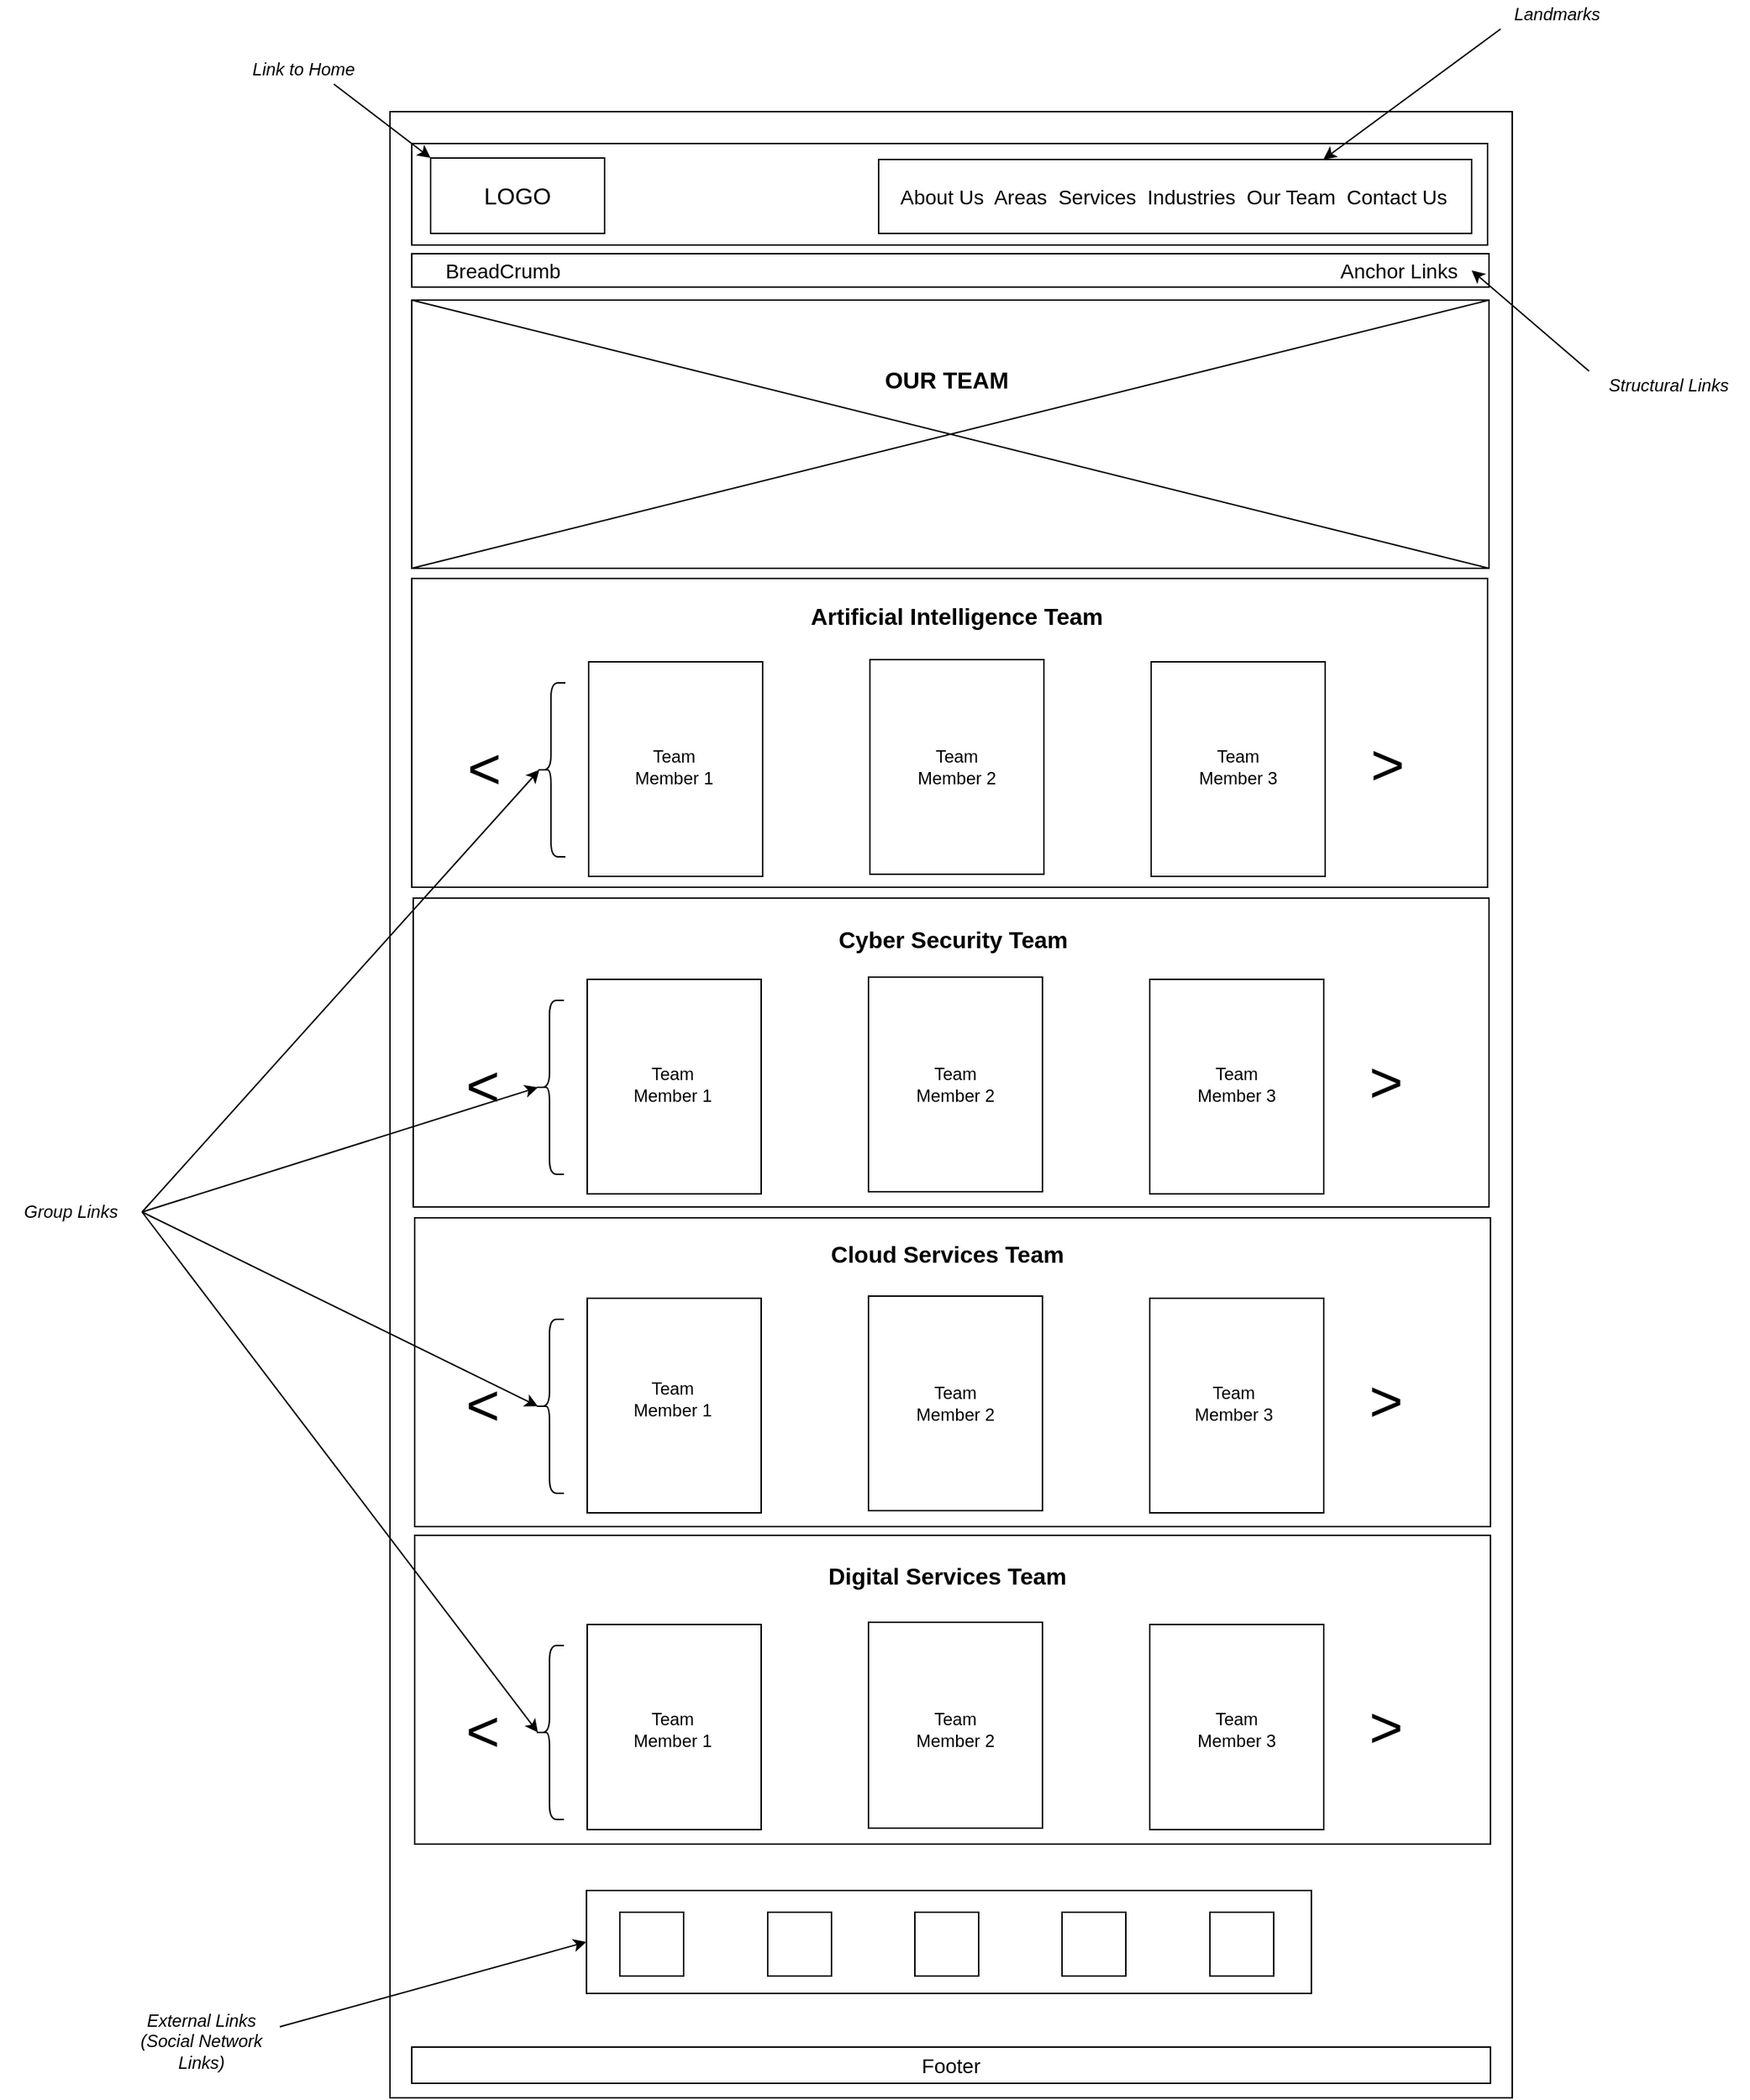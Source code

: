 <mxfile version="14.8.5" type="device"><diagram name="Page-1" id="03018318-947c-dd8e-b7a3-06fadd420f32"><mxGraphModel dx="1750" dy="1097" grid="0" gridSize="10" guides="1" tooltips="1" connect="1" arrows="1" fold="1" page="0" pageScale="1" pageWidth="1100" pageHeight="850" background="none" math="0" shadow="0"><root><mxCell id="0"/><mxCell id="1" parent="0"/><mxCell id="CYJnyLpGrIlCyg3LrzTW-3" value="" style="rounded=0;whiteSpace=wrap;html=1;fillColor=none;" parent="1" vertex="1"><mxGeometry x="70" y="-75" width="774" height="1370" as="geometry"/></mxCell><mxCell id="CYJnyLpGrIlCyg3LrzTW-4" value="" style="rounded=0;whiteSpace=wrap;html=1;fillColor=none;" parent="1" vertex="1"><mxGeometry x="85" y="-53" width="742" height="70" as="geometry"/></mxCell><mxCell id="CYJnyLpGrIlCyg3LrzTW-6" value="&lt;font style=&quot;font-size: 16px&quot;&gt;LOGO&lt;/font&gt;" style="rounded=0;whiteSpace=wrap;html=1;fillColor=none;" parent="1" vertex="1"><mxGeometry x="98" y="-43" width="120" height="52" as="geometry"/></mxCell><mxCell id="CYJnyLpGrIlCyg3LrzTW-14" value="" style="rounded=0;whiteSpace=wrap;html=1;strokeColor=#000000;fillColor=none;" parent="1" vertex="1"><mxGeometry x="407" y="-42" width="409" height="51" as="geometry"/></mxCell><mxCell id="CYJnyLpGrIlCyg3LrzTW-16" value="&lt;i&gt;Landmarks&lt;/i&gt;" style="text;html=1;strokeColor=none;fillColor=none;align=center;verticalAlign=middle;whiteSpace=wrap;rounded=0;" parent="1" vertex="1"><mxGeometry x="836" y="-152" width="78" height="20" as="geometry"/></mxCell><mxCell id="CYJnyLpGrIlCyg3LrzTW-18" value="" style="endArrow=classic;html=1;entryX=0.75;entryY=0;entryDx=0;entryDy=0;exitX=0;exitY=1;exitDx=0;exitDy=0;" parent="1" source="CYJnyLpGrIlCyg3LrzTW-16" target="CYJnyLpGrIlCyg3LrzTW-14" edge="1"><mxGeometry width="50" height="50" relative="1" as="geometry"><mxPoint x="879" y="-68" as="sourcePoint"/><mxPoint x="929" y="-118" as="targetPoint"/></mxGeometry></mxCell><mxCell id="CYJnyLpGrIlCyg3LrzTW-19" value="" style="endArrow=classic;html=1;entryX=0;entryY=0;entryDx=0;entryDy=0;exitX=0.75;exitY=1;exitDx=0;exitDy=0;" parent="1" source="CYJnyLpGrIlCyg3LrzTW-20" target="CYJnyLpGrIlCyg3LrzTW-6" edge="1"><mxGeometry width="50" height="50" relative="1" as="geometry"><mxPoint x="18" y="-91.0" as="sourcePoint"/><mxPoint x="68" y="-141" as="targetPoint"/></mxGeometry></mxCell><mxCell id="CYJnyLpGrIlCyg3LrzTW-20" value="&lt;i&gt;Link to Home&lt;/i&gt;" style="text;html=1;strokeColor=none;fillColor=none;align=center;verticalAlign=middle;whiteSpace=wrap;rounded=0;" parent="1" vertex="1"><mxGeometry x="-31" y="-114" width="83" height="20" as="geometry"/></mxCell><mxCell id="CYJnyLpGrIlCyg3LrzTW-21" value="" style="rounded=0;whiteSpace=wrap;html=1;fillColor=none;strokeColor=#000000;" parent="1" vertex="1"><mxGeometry x="85" y="23" width="743" height="23" as="geometry"/></mxCell><mxCell id="CYJnyLpGrIlCyg3LrzTW-25" value="" style="rounded=0;whiteSpace=wrap;html=1;fillColor=none;strokeColor=#000000;" parent="1" vertex="1"><mxGeometry x="85" y="55" width="743" height="185" as="geometry"/></mxCell><mxCell id="CYJnyLpGrIlCyg3LrzTW-27" value="" style="endArrow=none;html=1;entryX=0;entryY=0;entryDx=0;entryDy=0;exitX=1;exitY=1;exitDx=0;exitDy=0;" parent="1" source="CYJnyLpGrIlCyg3LrzTW-25" target="CYJnyLpGrIlCyg3LrzTW-25" edge="1"><mxGeometry width="50" height="50" relative="1" as="geometry"><mxPoint x="494" y="106" as="sourcePoint"/><mxPoint x="544" y="56" as="targetPoint"/></mxGeometry></mxCell><mxCell id="CYJnyLpGrIlCyg3LrzTW-28" value="" style="endArrow=none;html=1;entryX=1;entryY=0;entryDx=0;entryDy=0;exitX=0;exitY=1;exitDx=0;exitDy=0;" parent="1" source="CYJnyLpGrIlCyg3LrzTW-25" target="CYJnyLpGrIlCyg3LrzTW-25" edge="1"><mxGeometry width="50" height="50" relative="1" as="geometry"><mxPoint x="494" y="106" as="sourcePoint"/><mxPoint x="544" y="56" as="targetPoint"/></mxGeometry></mxCell><mxCell id="CYJnyLpGrIlCyg3LrzTW-29" value="&lt;b&gt;&lt;font style=&quot;font-size: 16px&quot;&gt;OUR TEAM&lt;br&gt;&lt;/font&gt;&lt;/b&gt;" style="text;html=1;strokeColor=none;fillColor=none;align=center;verticalAlign=middle;whiteSpace=wrap;rounded=0;" parent="1" vertex="1"><mxGeometry x="392" y="100" width="124" height="20" as="geometry"/></mxCell><mxCell id="CYJnyLpGrIlCyg3LrzTW-36" value="" style="rounded=0;whiteSpace=wrap;html=1;fillColor=none;strokeColor=#000000;" parent="1" vertex="1"><mxGeometry x="85" y="247" width="742" height="213" as="geometry"/></mxCell><mxCell id="CYJnyLpGrIlCyg3LrzTW-37" value="" style="rounded=0;whiteSpace=wrap;html=1;fillColor=none;strokeColor=#000000;" parent="1" vertex="1"><mxGeometry x="207" y="304.5" width="120" height="148" as="geometry"/></mxCell><mxCell id="CYJnyLpGrIlCyg3LrzTW-38" value="" style="rounded=0;whiteSpace=wrap;html=1;fillColor=none;strokeColor=#000000;" parent="1" vertex="1"><mxGeometry x="401" y="303" width="120" height="148" as="geometry"/></mxCell><mxCell id="CYJnyLpGrIlCyg3LrzTW-39" value="" style="rounded=0;whiteSpace=wrap;html=1;fillColor=none;strokeColor=#000000;" parent="1" vertex="1"><mxGeometry x="595" y="304.5" width="120" height="148" as="geometry"/></mxCell><mxCell id="CYJnyLpGrIlCyg3LrzTW-41" value="&lt;font style=&quot;font-size: 40px&quot;&gt;&amp;lt;&lt;/font&gt;" style="text;html=1;strokeColor=none;fillColor=none;align=center;verticalAlign=middle;whiteSpace=wrap;rounded=0;" parent="1" vertex="1"><mxGeometry x="115" y="354.5" width="40" height="45" as="geometry"/></mxCell><mxCell id="CYJnyLpGrIlCyg3LrzTW-42" value="&lt;font style=&quot;font-size: 40px&quot;&gt;&amp;lt;&lt;/font&gt;" style="text;html=1;strokeColor=none;fillColor=none;align=center;verticalAlign=middle;whiteSpace=wrap;rounded=0;rotation=-180;" parent="1" vertex="1"><mxGeometry x="738" y="356" width="40" height="45" as="geometry"/></mxCell><mxCell id="CYJnyLpGrIlCyg3LrzTW-43" value="Team Member 1" style="text;html=1;strokeColor=none;fillColor=none;align=center;verticalAlign=middle;whiteSpace=wrap;rounded=0;" parent="1" vertex="1"><mxGeometry x="233" y="367" width="66" height="20" as="geometry"/></mxCell><mxCell id="CYJnyLpGrIlCyg3LrzTW-45" value="Team Member 2" style="text;html=1;strokeColor=none;fillColor=none;align=center;verticalAlign=middle;whiteSpace=wrap;rounded=0;" parent="1" vertex="1"><mxGeometry x="428" y="367" width="66" height="20" as="geometry"/></mxCell><mxCell id="CYJnyLpGrIlCyg3LrzTW-46" value="Team Member 3" style="text;html=1;strokeColor=none;fillColor=none;align=center;verticalAlign=middle;whiteSpace=wrap;rounded=0;" parent="1" vertex="1"><mxGeometry x="622" y="367" width="66" height="20" as="geometry"/></mxCell><mxCell id="CYJnyLpGrIlCyg3LrzTW-68" value="&lt;font style=&quot;font-size: 14px&quot;&gt;Footer&lt;/font&gt;" style="rounded=0;whiteSpace=wrap;html=1;strokeColor=#000000;fillColor=none;" parent="1" vertex="1"><mxGeometry x="85" y="1260" width="744" height="25" as="geometry"/></mxCell><mxCell id="CYJnyLpGrIlCyg3LrzTW-78" value="" style="shape=curlyBracket;whiteSpace=wrap;html=1;rounded=1;strokeColor=#000000;fillColor=none;" parent="1" vertex="1"><mxGeometry x="171" y="319" width="20" height="120" as="geometry"/></mxCell><mxCell id="CYJnyLpGrIlCyg3LrzTW-81" value="&lt;i&gt;Group Links&lt;/i&gt;" style="text;html=1;strokeColor=none;fillColor=none;align=center;verticalAlign=middle;whiteSpace=wrap;rounded=0;" parent="1" vertex="1"><mxGeometry x="-199" y="674" width="98" height="20" as="geometry"/></mxCell><mxCell id="kOy9L7OWamc_yqXSB0sL-1" value="&lt;b&gt;&lt;font style=&quot;font-size: 16px&quot;&gt;Artificial Intelligence Team&lt;/font&gt;&lt;/b&gt;" style="text;html=1;strokeColor=none;fillColor=none;align=center;verticalAlign=middle;whiteSpace=wrap;rounded=0;" parent="1" vertex="1"><mxGeometry x="350" y="263" width="222" height="20" as="geometry"/></mxCell><mxCell id="kOy9L7OWamc_yqXSB0sL-4" value="" style="rounded=0;whiteSpace=wrap;html=1;fillColor=none;strokeColor=#000000;" parent="1" vertex="1"><mxGeometry x="86" y="467.5" width="742" height="213" as="geometry"/></mxCell><mxCell id="kOy9L7OWamc_yqXSB0sL-5" value="" style="rounded=0;whiteSpace=wrap;html=1;fillColor=none;strokeColor=#000000;" parent="1" vertex="1"><mxGeometry x="206" y="523.5" width="120" height="148" as="geometry"/></mxCell><mxCell id="kOy9L7OWamc_yqXSB0sL-6" value="" style="rounded=0;whiteSpace=wrap;html=1;fillColor=none;strokeColor=#000000;" parent="1" vertex="1"><mxGeometry x="400" y="522" width="120" height="148" as="geometry"/></mxCell><mxCell id="kOy9L7OWamc_yqXSB0sL-7" value="" style="rounded=0;whiteSpace=wrap;html=1;fillColor=none;strokeColor=#000000;" parent="1" vertex="1"><mxGeometry x="594" y="523.5" width="120" height="148" as="geometry"/></mxCell><mxCell id="kOy9L7OWamc_yqXSB0sL-8" value="&lt;font style=&quot;font-size: 40px&quot;&gt;&amp;lt;&lt;/font&gt;" style="text;html=1;strokeColor=none;fillColor=none;align=center;verticalAlign=middle;whiteSpace=wrap;rounded=0;" parent="1" vertex="1"><mxGeometry x="114" y="573.5" width="40" height="45" as="geometry"/></mxCell><mxCell id="kOy9L7OWamc_yqXSB0sL-9" value="&lt;font style=&quot;font-size: 40px&quot;&gt;&amp;lt;&lt;/font&gt;" style="text;html=1;strokeColor=none;fillColor=none;align=center;verticalAlign=middle;whiteSpace=wrap;rounded=0;rotation=-180;" parent="1" vertex="1"><mxGeometry x="737" y="575" width="40" height="45" as="geometry"/></mxCell><mxCell id="kOy9L7OWamc_yqXSB0sL-10" value="Team Member 1" style="text;html=1;strokeColor=none;fillColor=none;align=center;verticalAlign=middle;whiteSpace=wrap;rounded=0;" parent="1" vertex="1"><mxGeometry x="232" y="586" width="66" height="20" as="geometry"/></mxCell><mxCell id="kOy9L7OWamc_yqXSB0sL-11" value="Team Member 2" style="text;html=1;strokeColor=none;fillColor=none;align=center;verticalAlign=middle;whiteSpace=wrap;rounded=0;" parent="1" vertex="1"><mxGeometry x="427" y="586" width="66" height="20" as="geometry"/></mxCell><mxCell id="kOy9L7OWamc_yqXSB0sL-12" value="Team Member 3" style="text;html=1;strokeColor=none;fillColor=none;align=center;verticalAlign=middle;whiteSpace=wrap;rounded=0;" parent="1" vertex="1"><mxGeometry x="621" y="586" width="66" height="20" as="geometry"/></mxCell><mxCell id="kOy9L7OWamc_yqXSB0sL-13" value="" style="shape=curlyBracket;whiteSpace=wrap;html=1;rounded=1;strokeColor=#000000;fillColor=none;" parent="1" vertex="1"><mxGeometry x="170" y="538" width="20" height="120" as="geometry"/></mxCell><mxCell id="kOy9L7OWamc_yqXSB0sL-14" value="&lt;font size=&quot;1&quot;&gt;&lt;b style=&quot;font-size: 16px&quot;&gt;Cyber Security Team&lt;/b&gt;&lt;/font&gt;" style="text;html=1;strokeColor=none;fillColor=none;align=center;verticalAlign=middle;whiteSpace=wrap;rounded=0;" parent="1" vertex="1"><mxGeometry x="373" y="486" width="171" height="20" as="geometry"/></mxCell><mxCell id="kOy9L7OWamc_yqXSB0sL-15" value="" style="rounded=0;whiteSpace=wrap;html=1;fillColor=none;strokeColor=#000000;" parent="1" vertex="1"><mxGeometry x="87" y="688" width="742" height="213" as="geometry"/></mxCell><mxCell id="kOy9L7OWamc_yqXSB0sL-16" value="" style="rounded=0;whiteSpace=wrap;html=1;fillColor=none;strokeColor=#000000;" parent="1" vertex="1"><mxGeometry x="206" y="743.5" width="120" height="148" as="geometry"/></mxCell><mxCell id="kOy9L7OWamc_yqXSB0sL-17" value="" style="rounded=0;whiteSpace=wrap;html=1;fillColor=none;strokeColor=#000000;" parent="1" vertex="1"><mxGeometry x="400" y="742" width="120" height="148" as="geometry"/></mxCell><mxCell id="kOy9L7OWamc_yqXSB0sL-18" value="" style="rounded=0;whiteSpace=wrap;html=1;fillColor=none;strokeColor=#000000;" parent="1" vertex="1"><mxGeometry x="594" y="743.5" width="120" height="148" as="geometry"/></mxCell><mxCell id="kOy9L7OWamc_yqXSB0sL-19" value="&lt;font style=&quot;font-size: 40px&quot;&gt;&amp;lt;&lt;/font&gt;" style="text;html=1;strokeColor=none;fillColor=none;align=center;verticalAlign=middle;whiteSpace=wrap;rounded=0;" parent="1" vertex="1"><mxGeometry x="114" y="793.5" width="40" height="45" as="geometry"/></mxCell><mxCell id="kOy9L7OWamc_yqXSB0sL-20" value="&lt;font style=&quot;font-size: 40px&quot;&gt;&amp;lt;&lt;/font&gt;" style="text;html=1;strokeColor=none;fillColor=none;align=center;verticalAlign=middle;whiteSpace=wrap;rounded=0;rotation=-180;" parent="1" vertex="1"><mxGeometry x="737" y="795" width="40" height="45" as="geometry"/></mxCell><mxCell id="kOy9L7OWamc_yqXSB0sL-21" value="Team Member 1" style="text;html=1;strokeColor=none;fillColor=none;align=center;verticalAlign=middle;whiteSpace=wrap;rounded=0;" parent="1" vertex="1"><mxGeometry x="227" y="803" width="76" height="20" as="geometry"/></mxCell><mxCell id="kOy9L7OWamc_yqXSB0sL-22" value="Team Member 2" style="text;html=1;strokeColor=none;fillColor=none;align=center;verticalAlign=middle;whiteSpace=wrap;rounded=0;" parent="1" vertex="1"><mxGeometry x="422" y="806" width="76" height="20" as="geometry"/></mxCell><mxCell id="kOy9L7OWamc_yqXSB0sL-23" value="Team Member 3" style="text;html=1;strokeColor=none;fillColor=none;align=center;verticalAlign=middle;whiteSpace=wrap;rounded=0;" parent="1" vertex="1"><mxGeometry x="614" y="806" width="76" height="20" as="geometry"/></mxCell><mxCell id="kOy9L7OWamc_yqXSB0sL-24" value="" style="shape=curlyBracket;whiteSpace=wrap;html=1;rounded=1;strokeColor=#000000;fillColor=none;" parent="1" vertex="1"><mxGeometry x="170" y="758" width="20" height="120" as="geometry"/></mxCell><mxCell id="4IrFcEppVNAU4fLBlsSF-2" value="" style="rounded=0;whiteSpace=wrap;html=1;fillColor=none;strokeColor=#000000;" parent="1" vertex="1"><mxGeometry x="87" y="907" width="742" height="213" as="geometry"/></mxCell><mxCell id="4IrFcEppVNAU4fLBlsSF-3" value="" style="rounded=0;whiteSpace=wrap;html=1;fillColor=none;strokeColor=#000000;" parent="1" vertex="1"><mxGeometry x="206" y="968.5" width="120" height="141.5" as="geometry"/></mxCell><mxCell id="4IrFcEppVNAU4fLBlsSF-4" value="" style="rounded=0;whiteSpace=wrap;html=1;fillColor=none;strokeColor=#000000;" parent="1" vertex="1"><mxGeometry x="400" y="967" width="120" height="142" as="geometry"/></mxCell><mxCell id="4IrFcEppVNAU4fLBlsSF-5" value="" style="rounded=0;whiteSpace=wrap;html=1;fillColor=none;strokeColor=#000000;" parent="1" vertex="1"><mxGeometry x="594" y="968.5" width="120" height="141.5" as="geometry"/></mxCell><mxCell id="4IrFcEppVNAU4fLBlsSF-6" value="&lt;font style=&quot;font-size: 40px&quot;&gt;&amp;lt;&lt;/font&gt;" style="text;html=1;strokeColor=none;fillColor=none;align=center;verticalAlign=middle;whiteSpace=wrap;rounded=0;" parent="1" vertex="1"><mxGeometry x="114" y="1018.5" width="40" height="45" as="geometry"/></mxCell><mxCell id="4IrFcEppVNAU4fLBlsSF-7" value="&lt;font style=&quot;font-size: 40px&quot;&gt;&amp;lt;&lt;/font&gt;" style="text;html=1;strokeColor=none;fillColor=none;align=center;verticalAlign=middle;whiteSpace=wrap;rounded=0;rotation=-180;" parent="1" vertex="1"><mxGeometry x="737" y="1020" width="40" height="45" as="geometry"/></mxCell><mxCell id="4IrFcEppVNAU4fLBlsSF-8" value="Team Member 1" style="text;html=1;strokeColor=none;fillColor=none;align=center;verticalAlign=middle;whiteSpace=wrap;rounded=0;" parent="1" vertex="1"><mxGeometry x="232" y="1031" width="66" height="20" as="geometry"/></mxCell><mxCell id="4IrFcEppVNAU4fLBlsSF-9" value="Team Member 2" style="text;html=1;strokeColor=none;fillColor=none;align=center;verticalAlign=middle;whiteSpace=wrap;rounded=0;" parent="1" vertex="1"><mxGeometry x="427" y="1031" width="66" height="20" as="geometry"/></mxCell><mxCell id="4IrFcEppVNAU4fLBlsSF-10" value="Team Member 3" style="text;html=1;strokeColor=none;fillColor=none;align=center;verticalAlign=middle;whiteSpace=wrap;rounded=0;" parent="1" vertex="1"><mxGeometry x="621" y="1031" width="66" height="20" as="geometry"/></mxCell><mxCell id="4IrFcEppVNAU4fLBlsSF-11" value="" style="shape=curlyBracket;whiteSpace=wrap;html=1;rounded=1;strokeColor=#000000;fillColor=none;" parent="1" vertex="1"><mxGeometry x="170" y="983" width="20" height="120" as="geometry"/></mxCell><mxCell id="4IrFcEppVNAU4fLBlsSF-13" value="&lt;font size=&quot;1&quot;&gt;&lt;b style=&quot;font-size: 16px&quot;&gt;Cloud Services Team&lt;/b&gt;&lt;/font&gt;" style="text;html=1;strokeColor=none;fillColor=none;align=center;verticalAlign=middle;whiteSpace=wrap;rounded=0;" parent="1" vertex="1"><mxGeometry x="368.5" y="703" width="171" height="20" as="geometry"/></mxCell><mxCell id="4IrFcEppVNAU4fLBlsSF-14" value="&lt;font size=&quot;1&quot;&gt;&lt;b style=&quot;font-size: 16px&quot;&gt;Digital Services Team&lt;/b&gt;&lt;/font&gt;" style="text;html=1;strokeColor=none;fillColor=none;align=center;verticalAlign=middle;whiteSpace=wrap;rounded=0;" parent="1" vertex="1"><mxGeometry x="368.5" y="925" width="171" height="20" as="geometry"/></mxCell><mxCell id="4IrFcEppVNAU4fLBlsSF-15" value="" style="endArrow=classic;html=1;exitX=1;exitY=0.5;exitDx=0;exitDy=0;entryX=0.1;entryY=0.5;entryDx=0;entryDy=0;entryPerimeter=0;" parent="1" source="CYJnyLpGrIlCyg3LrzTW-81" target="CYJnyLpGrIlCyg3LrzTW-78" edge="1"><mxGeometry width="50" height="50" relative="1" as="geometry"><mxPoint x="-112" y="852" as="sourcePoint"/><mxPoint x="-188" y="685" as="targetPoint"/></mxGeometry></mxCell><mxCell id="4IrFcEppVNAU4fLBlsSF-16" value="" style="endArrow=classic;html=1;exitX=1;exitY=0.5;exitDx=0;exitDy=0;entryX=0.1;entryY=0.5;entryDx=0;entryDy=0;entryPerimeter=0;" parent="1" source="CYJnyLpGrIlCyg3LrzTW-81" target="kOy9L7OWamc_yqXSB0sL-13" edge="1"><mxGeometry width="50" height="50" relative="1" as="geometry"><mxPoint x="-75" y="929" as="sourcePoint"/><mxPoint x="-25" y="879" as="targetPoint"/></mxGeometry></mxCell><mxCell id="4IrFcEppVNAU4fLBlsSF-17" value="" style="endArrow=classic;html=1;exitX=1;exitY=0.5;exitDx=0;exitDy=0;entryX=0.1;entryY=0.5;entryDx=0;entryDy=0;entryPerimeter=0;" parent="1" source="CYJnyLpGrIlCyg3LrzTW-81" target="kOy9L7OWamc_yqXSB0sL-24" edge="1"><mxGeometry width="50" height="50" relative="1" as="geometry"><mxPoint x="-80" y="793" as="sourcePoint"/><mxPoint x="-30" y="743" as="targetPoint"/></mxGeometry></mxCell><mxCell id="4IrFcEppVNAU4fLBlsSF-18" value="" style="endArrow=classic;html=1;exitX=1;exitY=0.5;exitDx=0;exitDy=0;entryX=0.1;entryY=0.5;entryDx=0;entryDy=0;entryPerimeter=0;" parent="1" source="CYJnyLpGrIlCyg3LrzTW-81" target="4IrFcEppVNAU4fLBlsSF-11" edge="1"><mxGeometry width="50" height="50" relative="1" as="geometry"><mxPoint x="-93" y="708" as="sourcePoint"/><mxPoint x="-53" y="786" as="targetPoint"/></mxGeometry></mxCell><mxCell id="3wt-GhTLmmk9Ybt2_tKK-1" value="&lt;font style=&quot;font-size: 14px&quot;&gt;About Us&amp;nbsp; Areas&amp;nbsp; Services&amp;nbsp; Industries&amp;nbsp; &lt;/font&gt;&lt;font style=&quot;font-size: 14px&quot;&gt;Our Team&amp;nbsp; Contact Us&lt;/font&gt;" style="text;html=1;strokeColor=none;fillColor=none;align=left;verticalAlign=middle;whiteSpace=wrap;rounded=0;" parent="1" vertex="1"><mxGeometry x="420" y="-26.5" width="382" height="20" as="geometry"/></mxCell><mxCell id="3wt-GhTLmmk9Ybt2_tKK-2" value="&lt;font style=&quot;font-size: 14px&quot;&gt;Anchor Links&lt;/font&gt;" style="text;html=1;strokeColor=none;fillColor=none;align=center;verticalAlign=middle;whiteSpace=wrap;rounded=0;" parent="1" vertex="1"><mxGeometry x="716" y="26.5" width="100" height="16" as="geometry"/></mxCell><mxCell id="3wt-GhTLmmk9Ybt2_tKK-3" value="&lt;i&gt;Structural Links&lt;/i&gt;" style="text;html=1;strokeColor=none;fillColor=none;align=center;verticalAlign=middle;whiteSpace=wrap;rounded=0;" parent="1" vertex="1"><mxGeometry x="897" y="104" width="110" height="20" as="geometry"/></mxCell><mxCell id="3wt-GhTLmmk9Ybt2_tKK-4" value="" style="endArrow=classic;html=1;entryX=1;entryY=0.5;entryDx=0;entryDy=0;exitX=0;exitY=0;exitDx=0;exitDy=0;" parent="1" source="3wt-GhTLmmk9Ybt2_tKK-3" target="3wt-GhTLmmk9Ybt2_tKK-2" edge="1"><mxGeometry width="50" height="50" relative="1" as="geometry"><mxPoint x="-22" y="32.0" as="sourcePoint"/><mxPoint x="28" y="-18" as="targetPoint"/></mxGeometry></mxCell><mxCell id="3wt-GhTLmmk9Ybt2_tKK-5" value="&lt;font style=&quot;font-size: 14px&quot;&gt;BreadCrumb&lt;/font&gt;" style="text;html=1;strokeColor=none;fillColor=none;align=center;verticalAlign=middle;whiteSpace=wrap;rounded=0;" parent="1" vertex="1"><mxGeometry x="98" y="26.5" width="100" height="16" as="geometry"/></mxCell><mxCell id="q_gnXBSMnVgztSsErUtl-1" value="&lt;i&gt;External Links (Social Network Links)&lt;/i&gt;" style="text;html=1;strokeColor=none;fillColor=none;align=center;verticalAlign=middle;whiteSpace=wrap;rounded=0;" vertex="1" parent="1"><mxGeometry x="-114" y="1246" width="108" height="20" as="geometry"/></mxCell><mxCell id="q_gnXBSMnVgztSsErUtl-2" value="" style="whiteSpace=wrap;html=1;aspect=fixed;" vertex="1" parent="1"><mxGeometry x="228.5" y="1167" width="44" height="44" as="geometry"/></mxCell><mxCell id="q_gnXBSMnVgztSsErUtl-3" value="" style="whiteSpace=wrap;html=1;aspect=fixed;" vertex="1" parent="1"><mxGeometry x="432" y="1167" width="44" height="44" as="geometry"/></mxCell><mxCell id="q_gnXBSMnVgztSsErUtl-4" value="" style="whiteSpace=wrap;html=1;aspect=fixed;" vertex="1" parent="1"><mxGeometry x="533.5" y="1167" width="44" height="44" as="geometry"/></mxCell><mxCell id="q_gnXBSMnVgztSsErUtl-5" value="" style="whiteSpace=wrap;html=1;aspect=fixed;" vertex="1" parent="1"><mxGeometry x="330.5" y="1167" width="44" height="44" as="geometry"/></mxCell><mxCell id="q_gnXBSMnVgztSsErUtl-6" value="" style="whiteSpace=wrap;html=1;aspect=fixed;" vertex="1" parent="1"><mxGeometry x="635.5" y="1167" width="44" height="44" as="geometry"/></mxCell><mxCell id="q_gnXBSMnVgztSsErUtl-7" value="" style="rounded=0;whiteSpace=wrap;html=1;fillColor=none;" vertex="1" parent="1"><mxGeometry x="205.5" y="1152" width="500" height="71" as="geometry"/></mxCell><mxCell id="q_gnXBSMnVgztSsErUtl-8" value="" style="endArrow=classic;html=1;exitX=1;exitY=0;exitDx=0;exitDy=0;entryX=0;entryY=0.5;entryDx=0;entryDy=0;" edge="1" parent="1" source="q_gnXBSMnVgztSsErUtl-1" target="q_gnXBSMnVgztSsErUtl-7"><mxGeometry width="50" height="50" relative="1" as="geometry"><mxPoint x="-31" y="1166" as="sourcePoint"/><mxPoint x="19" y="1116" as="targetPoint"/></mxGeometry></mxCell></root></mxGraphModel></diagram></mxfile>